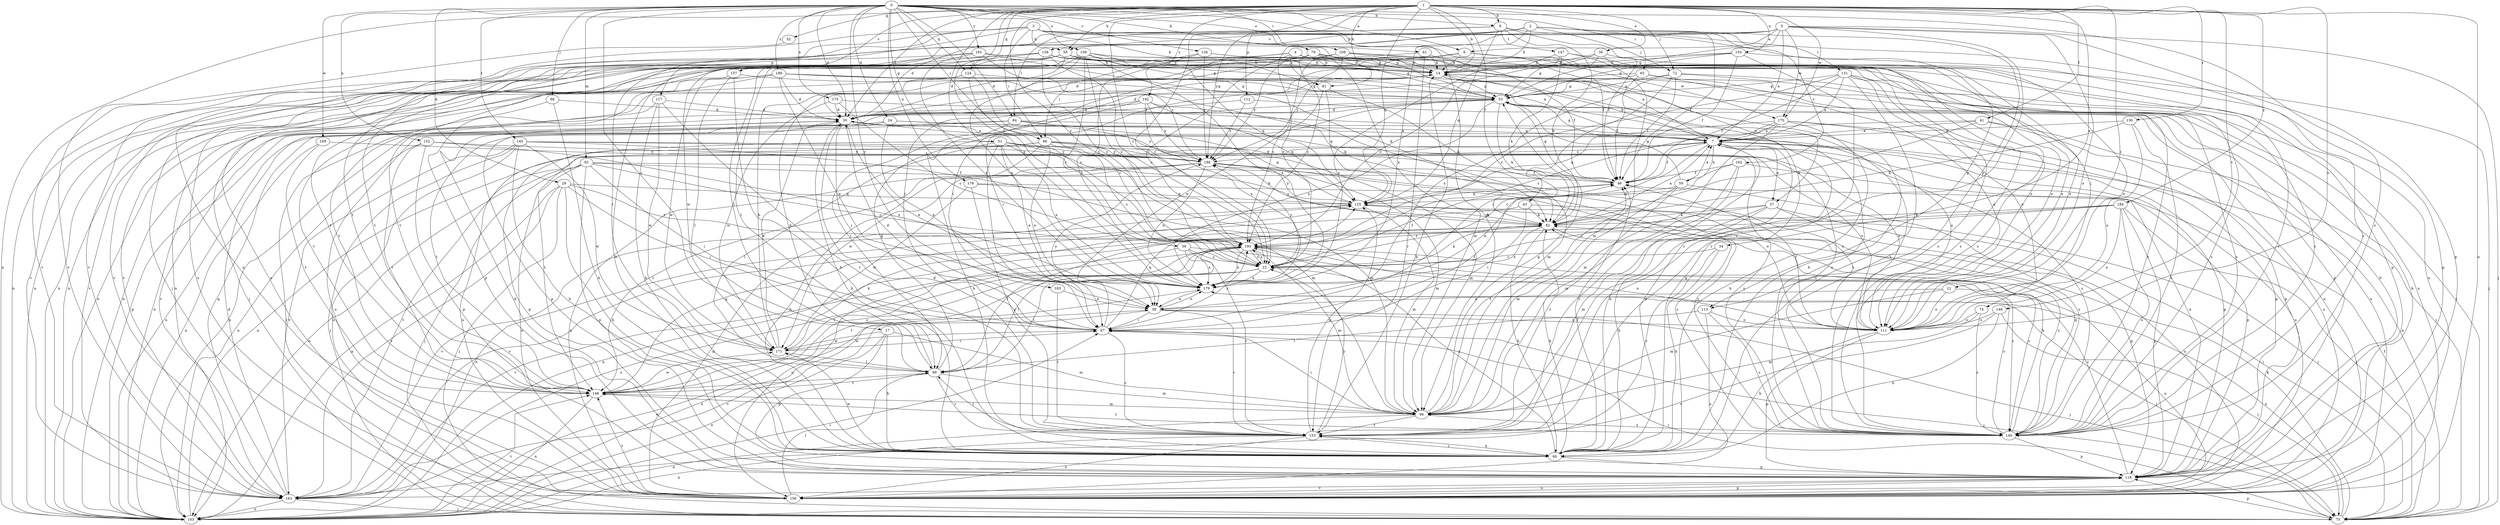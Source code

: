 strict digraph  {
0;
1;
2;
3;
4;
5;
6;
7;
9;
14;
17;
21;
22;
24;
29;
30;
34;
36;
37;
38;
39;
41;
43;
46;
51;
52;
53;
58;
59;
60;
61;
65;
66;
67;
68;
72;
74;
75;
79;
81;
82;
84;
89;
92;
96;
103;
108;
109;
111;
112;
113;
117;
118;
124;
125;
126;
130;
131;
133;
140;
145;
146;
147;
148;
152;
153;
156;
157;
158;
162;
163;
169;
170;
171;
175;
178;
179;
181;
183;
184;
186;
189;
192;
193;
0 -> 6  [label=a];
0 -> 9  [label=b];
0 -> 17  [label=c];
0 -> 24  [label=d];
0 -> 29  [label=d];
0 -> 30  [label=d];
0 -> 51  [label=g];
0 -> 61  [label=i];
0 -> 65  [label=i];
0 -> 66  [label=i];
0 -> 68  [label=j];
0 -> 79  [label=k];
0 -> 84  [label=l];
0 -> 92  [label=m];
0 -> 96  [label=m];
0 -> 108  [label=o];
0 -> 109  [label=o];
0 -> 124  [label=q];
0 -> 126  [label=r];
0 -> 140  [label=s];
0 -> 145  [label=t];
0 -> 152  [label=u];
0 -> 169  [label=w];
0 -> 175  [label=x];
0 -> 178  [label=x];
0 -> 181  [label=y];
0 -> 183  [label=y];
0 -> 189  [label=z];
1 -> 9  [label=b];
1 -> 14  [label=b];
1 -> 21  [label=c];
1 -> 22  [label=c];
1 -> 30  [label=d];
1 -> 34  [label=e];
1 -> 36  [label=e];
1 -> 39  [label=f];
1 -> 41  [label=f];
1 -> 43  [label=f];
1 -> 52  [label=g];
1 -> 58  [label=h];
1 -> 72  [label=j];
1 -> 81  [label=k];
1 -> 103  [label=n];
1 -> 111  [label=o];
1 -> 112  [label=p];
1 -> 124  [label=q];
1 -> 125  [label=q];
1 -> 130  [label=r];
1 -> 146  [label=t];
1 -> 153  [label=u];
1 -> 156  [label=u];
1 -> 157  [label=v];
1 -> 170  [label=w];
1 -> 179  [label=x];
1 -> 184  [label=y];
1 -> 186  [label=y];
1 -> 192  [label=z];
1 -> 193  [label=z];
2 -> 14  [label=b];
2 -> 22  [label=c];
2 -> 46  [label=f];
2 -> 58  [label=h];
2 -> 72  [label=j];
2 -> 84  [label=l];
2 -> 113  [label=p];
2 -> 131  [label=r];
2 -> 158  [label=v];
2 -> 162  [label=v];
2 -> 179  [label=x];
3 -> 46  [label=f];
3 -> 53  [label=g];
3 -> 58  [label=h];
3 -> 66  [label=i];
3 -> 81  [label=k];
3 -> 89  [label=l];
3 -> 113  [label=p];
3 -> 117  [label=p];
3 -> 156  [label=u];
3 -> 163  [label=v];
4 -> 14  [label=b];
4 -> 37  [label=e];
4 -> 66  [label=i];
4 -> 74  [label=j];
4 -> 81  [label=k];
4 -> 103  [label=n];
4 -> 186  [label=y];
4 -> 193  [label=z];
5 -> 6  [label=a];
5 -> 7  [label=a];
5 -> 30  [label=d];
5 -> 53  [label=g];
5 -> 75  [label=j];
5 -> 89  [label=l];
5 -> 111  [label=o];
5 -> 118  [label=p];
5 -> 133  [label=r];
5 -> 163  [label=v];
5 -> 170  [label=w];
6 -> 14  [label=b];
6 -> 67  [label=i];
6 -> 103  [label=n];
6 -> 111  [label=o];
6 -> 140  [label=s];
6 -> 163  [label=v];
6 -> 170  [label=w];
7 -> 14  [label=b];
7 -> 22  [label=c];
7 -> 37  [label=e];
7 -> 46  [label=f];
7 -> 53  [label=g];
7 -> 59  [label=h];
7 -> 60  [label=h];
7 -> 118  [label=p];
7 -> 140  [label=s];
7 -> 156  [label=u];
7 -> 163  [label=v];
7 -> 186  [label=y];
9 -> 22  [label=c];
9 -> 46  [label=f];
9 -> 82  [label=k];
9 -> 125  [label=q];
9 -> 140  [label=s];
9 -> 147  [label=t];
9 -> 148  [label=t];
14 -> 53  [label=g];
14 -> 60  [label=h];
14 -> 67  [label=i];
14 -> 103  [label=n];
14 -> 118  [label=p];
17 -> 60  [label=h];
17 -> 96  [label=m];
17 -> 103  [label=n];
17 -> 118  [label=p];
17 -> 171  [label=w];
21 -> 38  [label=e];
21 -> 96  [label=m];
21 -> 111  [label=o];
21 -> 156  [label=u];
22 -> 46  [label=f];
22 -> 82  [label=k];
22 -> 89  [label=l];
22 -> 148  [label=t];
22 -> 179  [label=x];
22 -> 186  [label=y];
22 -> 193  [label=z];
24 -> 7  [label=a];
24 -> 38  [label=e];
24 -> 75  [label=j];
24 -> 103  [label=n];
24 -> 111  [label=o];
29 -> 60  [label=h];
29 -> 67  [label=i];
29 -> 75  [label=j];
29 -> 103  [label=n];
29 -> 125  [label=q];
29 -> 163  [label=v];
29 -> 193  [label=z];
30 -> 7  [label=a];
30 -> 38  [label=e];
30 -> 60  [label=h];
30 -> 67  [label=i];
30 -> 118  [label=p];
30 -> 140  [label=s];
34 -> 22  [label=c];
34 -> 60  [label=h];
34 -> 133  [label=r];
36 -> 14  [label=b];
36 -> 53  [label=g];
36 -> 75  [label=j];
36 -> 111  [label=o];
36 -> 193  [label=z];
37 -> 22  [label=c];
37 -> 60  [label=h];
37 -> 75  [label=j];
37 -> 82  [label=k];
37 -> 96  [label=m];
37 -> 156  [label=u];
38 -> 67  [label=i];
38 -> 75  [label=j];
38 -> 111  [label=o];
38 -> 133  [label=r];
38 -> 163  [label=v];
38 -> 179  [label=x];
39 -> 22  [label=c];
39 -> 133  [label=r];
39 -> 140  [label=s];
39 -> 156  [label=u];
39 -> 179  [label=x];
41 -> 7  [label=a];
41 -> 75  [label=j];
41 -> 82  [label=k];
41 -> 118  [label=p];
41 -> 148  [label=t];
43 -> 67  [label=i];
43 -> 75  [label=j];
43 -> 82  [label=k];
43 -> 103  [label=n];
46 -> 30  [label=d];
46 -> 53  [label=g];
46 -> 125  [label=q];
51 -> 38  [label=e];
51 -> 67  [label=i];
51 -> 82  [label=k];
51 -> 89  [label=l];
51 -> 96  [label=m];
51 -> 111  [label=o];
51 -> 118  [label=p];
51 -> 179  [label=x];
51 -> 186  [label=y];
52 -> 163  [label=v];
53 -> 30  [label=d];
53 -> 82  [label=k];
53 -> 156  [label=u];
53 -> 179  [label=x];
58 -> 14  [label=b];
58 -> 30  [label=d];
58 -> 53  [label=g];
58 -> 89  [label=l];
58 -> 103  [label=n];
58 -> 133  [label=r];
58 -> 148  [label=t];
58 -> 156  [label=u];
59 -> 7  [label=a];
59 -> 53  [label=g];
59 -> 96  [label=m];
59 -> 125  [label=q];
59 -> 133  [label=r];
59 -> 140  [label=s];
60 -> 7  [label=a];
60 -> 46  [label=f];
60 -> 53  [label=g];
60 -> 82  [label=k];
60 -> 118  [label=p];
60 -> 133  [label=r];
60 -> 171  [label=w];
60 -> 193  [label=z];
61 -> 14  [label=b];
61 -> 46  [label=f];
61 -> 133  [label=r];
61 -> 148  [label=t];
65 -> 30  [label=d];
65 -> 46  [label=f];
65 -> 53  [label=g];
65 -> 111  [label=o];
65 -> 140  [label=s];
66 -> 22  [label=c];
66 -> 38  [label=e];
66 -> 96  [label=m];
66 -> 111  [label=o];
66 -> 148  [label=t];
66 -> 156  [label=u];
66 -> 171  [label=w];
66 -> 186  [label=y];
67 -> 30  [label=d];
67 -> 46  [label=f];
67 -> 75  [label=j];
67 -> 125  [label=q];
67 -> 133  [label=r];
67 -> 171  [label=w];
67 -> 186  [label=y];
67 -> 193  [label=z];
68 -> 30  [label=d];
68 -> 60  [label=h];
68 -> 148  [label=t];
72 -> 46  [label=f];
72 -> 53  [label=g];
72 -> 67  [label=i];
72 -> 140  [label=s];
72 -> 156  [label=u];
72 -> 179  [label=x];
74 -> 96  [label=m];
74 -> 111  [label=o];
74 -> 140  [label=s];
75 -> 7  [label=a];
75 -> 46  [label=f];
75 -> 67  [label=i];
75 -> 82  [label=k];
75 -> 118  [label=p];
75 -> 179  [label=x];
79 -> 7  [label=a];
79 -> 14  [label=b];
79 -> 30  [label=d];
79 -> 53  [label=g];
79 -> 60  [label=h];
79 -> 96  [label=m];
79 -> 111  [label=o];
79 -> 156  [label=u];
79 -> 193  [label=z];
81 -> 38  [label=e];
81 -> 82  [label=k];
81 -> 125  [label=q];
82 -> 7  [label=a];
82 -> 60  [label=h];
82 -> 89  [label=l];
82 -> 140  [label=s];
82 -> 179  [label=x];
82 -> 186  [label=y];
82 -> 193  [label=z];
84 -> 7  [label=a];
84 -> 60  [label=h];
84 -> 103  [label=n];
84 -> 125  [label=q];
84 -> 156  [label=u];
84 -> 186  [label=y];
89 -> 14  [label=b];
89 -> 53  [label=g];
89 -> 96  [label=m];
89 -> 133  [label=r];
89 -> 148  [label=t];
92 -> 22  [label=c];
92 -> 46  [label=f];
92 -> 67  [label=i];
92 -> 75  [label=j];
92 -> 103  [label=n];
92 -> 111  [label=o];
92 -> 118  [label=p];
92 -> 156  [label=u];
96 -> 46  [label=f];
96 -> 53  [label=g];
96 -> 67  [label=i];
96 -> 103  [label=n];
96 -> 133  [label=r];
96 -> 140  [label=s];
103 -> 7  [label=a];
103 -> 38  [label=e];
103 -> 53  [label=g];
103 -> 67  [label=i];
103 -> 148  [label=t];
103 -> 179  [label=x];
108 -> 14  [label=b];
108 -> 67  [label=i];
108 -> 111  [label=o];
108 -> 140  [label=s];
108 -> 186  [label=y];
108 -> 193  [label=z];
109 -> 7  [label=a];
109 -> 14  [label=b];
109 -> 22  [label=c];
109 -> 75  [label=j];
109 -> 111  [label=o];
109 -> 125  [label=q];
109 -> 140  [label=s];
109 -> 156  [label=u];
109 -> 179  [label=x];
109 -> 193  [label=z];
111 -> 46  [label=f];
111 -> 60  [label=h];
111 -> 118  [label=p];
112 -> 30  [label=d];
112 -> 156  [label=u];
112 -> 186  [label=y];
113 -> 89  [label=l];
113 -> 111  [label=o];
113 -> 140  [label=s];
113 -> 156  [label=u];
117 -> 30  [label=d];
117 -> 60  [label=h];
117 -> 133  [label=r];
117 -> 163  [label=v];
117 -> 171  [label=w];
118 -> 7  [label=a];
118 -> 14  [label=b];
118 -> 30  [label=d];
118 -> 156  [label=u];
118 -> 163  [label=v];
118 -> 193  [label=z];
124 -> 22  [label=c];
124 -> 53  [label=g];
124 -> 103  [label=n];
124 -> 148  [label=t];
124 -> 193  [label=z];
125 -> 82  [label=k];
125 -> 96  [label=m];
125 -> 118  [label=p];
125 -> 163  [label=v];
125 -> 186  [label=y];
126 -> 14  [label=b];
126 -> 30  [label=d];
126 -> 140  [label=s];
126 -> 179  [label=x];
126 -> 186  [label=y];
130 -> 7  [label=a];
130 -> 82  [label=k];
130 -> 111  [label=o];
130 -> 140  [label=s];
131 -> 7  [label=a];
131 -> 46  [label=f];
131 -> 53  [label=g];
131 -> 60  [label=h];
131 -> 75  [label=j];
131 -> 111  [label=o];
131 -> 140  [label=s];
131 -> 193  [label=z];
133 -> 14  [label=b];
133 -> 22  [label=c];
133 -> 30  [label=d];
133 -> 60  [label=h];
133 -> 89  [label=l];
133 -> 103  [label=n];
133 -> 125  [label=q];
133 -> 156  [label=u];
140 -> 22  [label=c];
140 -> 82  [label=k];
140 -> 118  [label=p];
140 -> 125  [label=q];
140 -> 148  [label=t];
145 -> 60  [label=h];
145 -> 75  [label=j];
145 -> 96  [label=m];
145 -> 140  [label=s];
145 -> 156  [label=u];
145 -> 163  [label=v];
145 -> 171  [label=w];
145 -> 186  [label=y];
146 -> 60  [label=h];
146 -> 75  [label=j];
146 -> 111  [label=o];
146 -> 163  [label=v];
147 -> 14  [label=b];
147 -> 82  [label=k];
147 -> 96  [label=m];
147 -> 118  [label=p];
147 -> 179  [label=x];
148 -> 89  [label=l];
148 -> 96  [label=m];
148 -> 103  [label=n];
148 -> 125  [label=q];
148 -> 171  [label=w];
148 -> 193  [label=z];
152 -> 103  [label=n];
152 -> 118  [label=p];
152 -> 148  [label=t];
152 -> 179  [label=x];
152 -> 186  [label=y];
153 -> 14  [label=b];
153 -> 46  [label=f];
153 -> 53  [label=g];
153 -> 103  [label=n];
153 -> 118  [label=p];
153 -> 133  [label=r];
156 -> 14  [label=b];
156 -> 89  [label=l];
156 -> 118  [label=p];
156 -> 125  [label=q];
156 -> 148  [label=t];
157 -> 53  [label=g];
157 -> 60  [label=h];
157 -> 89  [label=l];
157 -> 171  [label=w];
158 -> 14  [label=b];
158 -> 22  [label=c];
158 -> 140  [label=s];
158 -> 148  [label=t];
158 -> 163  [label=v];
158 -> 171  [label=w];
158 -> 179  [label=x];
158 -> 193  [label=z];
162 -> 38  [label=e];
162 -> 46  [label=f];
162 -> 96  [label=m];
162 -> 118  [label=p];
162 -> 133  [label=r];
163 -> 30  [label=d];
163 -> 53  [label=g];
163 -> 75  [label=j];
163 -> 103  [label=n];
163 -> 193  [label=z];
169 -> 103  [label=n];
169 -> 148  [label=t];
169 -> 186  [label=y];
170 -> 7  [label=a];
170 -> 60  [label=h];
170 -> 96  [label=m];
170 -> 118  [label=p];
170 -> 125  [label=q];
170 -> 156  [label=u];
170 -> 193  [label=z];
171 -> 14  [label=b];
171 -> 30  [label=d];
171 -> 67  [label=i];
171 -> 82  [label=k];
171 -> 89  [label=l];
175 -> 22  [label=c];
175 -> 30  [label=d];
175 -> 140  [label=s];
175 -> 171  [label=w];
178 -> 125  [label=q];
178 -> 133  [label=r];
178 -> 140  [label=s];
178 -> 171  [label=w];
179 -> 38  [label=e];
179 -> 75  [label=j];
181 -> 14  [label=b];
181 -> 82  [label=k];
181 -> 103  [label=n];
181 -> 163  [label=v];
181 -> 179  [label=x];
181 -> 186  [label=y];
183 -> 38  [label=e];
183 -> 133  [label=r];
184 -> 75  [label=j];
184 -> 82  [label=k];
184 -> 103  [label=n];
184 -> 111  [label=o];
184 -> 118  [label=p];
184 -> 140  [label=s];
184 -> 163  [label=v];
186 -> 46  [label=f];
186 -> 60  [label=h];
186 -> 96  [label=m];
186 -> 111  [label=o];
186 -> 140  [label=s];
186 -> 148  [label=t];
186 -> 156  [label=u];
186 -> 179  [label=x];
189 -> 30  [label=d];
189 -> 38  [label=e];
189 -> 53  [label=g];
189 -> 75  [label=j];
189 -> 82  [label=k];
189 -> 118  [label=p];
189 -> 140  [label=s];
189 -> 163  [label=v];
192 -> 30  [label=d];
192 -> 89  [label=l];
192 -> 96  [label=m];
192 -> 103  [label=n];
192 -> 125  [label=q];
192 -> 179  [label=x];
192 -> 186  [label=y];
193 -> 22  [label=c];
193 -> 89  [label=l];
193 -> 96  [label=m];
193 -> 111  [label=o];
193 -> 140  [label=s];
193 -> 148  [label=t];
193 -> 163  [label=v];
193 -> 179  [label=x];
}
